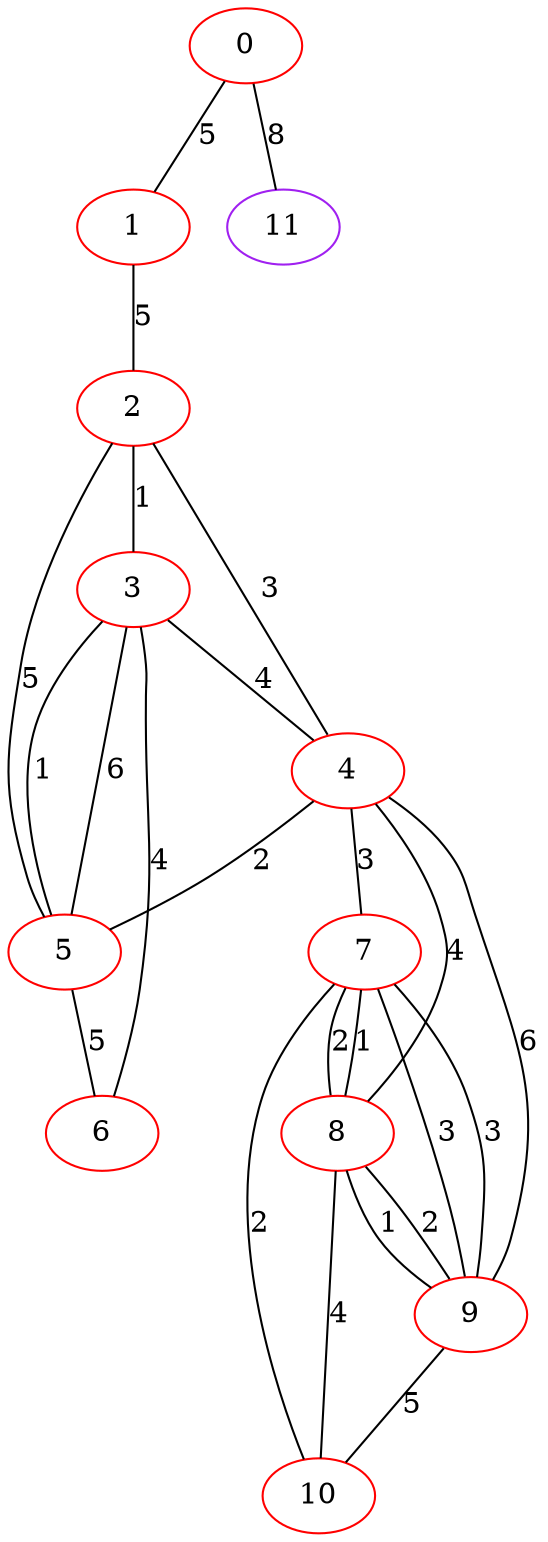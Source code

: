 graph "" {
0 [color=red, weight=1];
1 [color=red, weight=1];
2 [color=red, weight=1];
3 [color=red, weight=1];
4 [color=red, weight=1];
5 [color=red, weight=1];
6 [color=red, weight=1];
7 [color=red, weight=1];
8 [color=red, weight=1];
9 [color=red, weight=1];
10 [color=red, weight=1];
11 [color=purple, weight=4];
0 -- 1  [key=0, label=5];
0 -- 11  [key=0, label=8];
1 -- 2  [key=0, label=5];
2 -- 3  [key=0, label=1];
2 -- 4  [key=0, label=3];
2 -- 5  [key=0, label=5];
3 -- 4  [key=0, label=4];
3 -- 5  [key=0, label=1];
3 -- 5  [key=1, label=6];
3 -- 6  [key=0, label=4];
4 -- 5  [key=0, label=2];
4 -- 7  [key=0, label=3];
4 -- 8  [key=0, label=4];
4 -- 9  [key=0, label=6];
5 -- 6  [key=0, label=5];
7 -- 8  [key=0, label=2];
7 -- 8  [key=1, label=1];
7 -- 9  [key=0, label=3];
7 -- 9  [key=1, label=3];
7 -- 10  [key=0, label=2];
8 -- 9  [key=0, label=1];
8 -- 9  [key=1, label=2];
8 -- 10  [key=0, label=4];
9 -- 10  [key=0, label=5];
}
